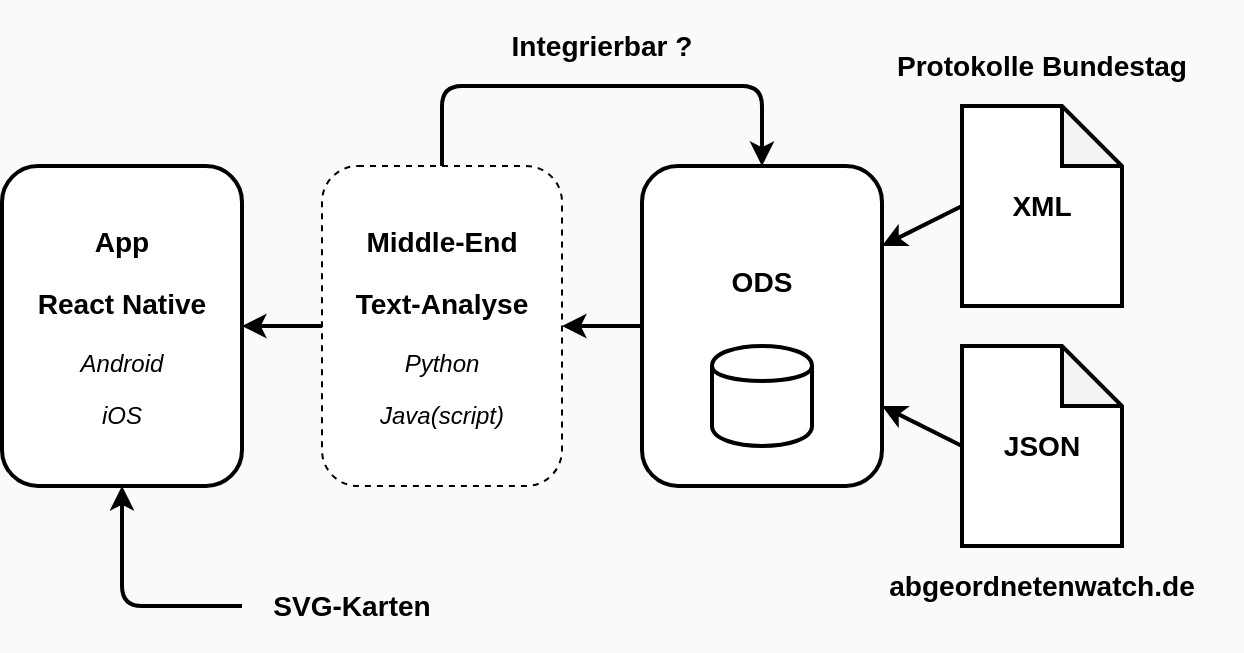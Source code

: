 <mxfile version="12.1.3" type="device" pages="1"><diagram id="GnQcD-hI7UwmYmUNaSj6" name="Page-1"><mxGraphModel dx="1338" dy="850" grid="1" gridSize="10" guides="1" tooltips="1" connect="1" arrows="1" fold="1" page="1" pageScale="1" pageWidth="850" pageHeight="1100" background="#FAFAFA" math="0" shadow="0"><root><mxCell id="0"/><mxCell id="1" parent="0"/><mxCell id="nU3K-GeSU8mfRt-N0vNa-1" value="&lt;div&gt;&lt;br&gt;&lt;/div&gt;&lt;div&gt;&lt;br&gt;&lt;/div&gt;&lt;h3&gt;ODS&lt;/h3&gt;" style="rounded=1;whiteSpace=wrap;html=1;strokeWidth=2;verticalAlign=top;labelBackgroundColor=none;labelBorderColor=none;" vertex="1" parent="1"><mxGeometry x="360" y="100" width="120" height="160" as="geometry"/></mxCell><mxCell id="nU3K-GeSU8mfRt-N0vNa-3" value="&lt;h3&gt;&lt;font face=&quot;Helvetica&quot;&gt;XML&lt;/font&gt;&lt;/h3&gt;" style="shape=note;whiteSpace=wrap;html=1;backgroundOutline=1;darkOpacity=0.05;strokeWidth=2;labelBackgroundColor=none;labelBorderColor=none;" vertex="1" parent="1"><mxGeometry x="520" y="70" width="80" height="100" as="geometry"/></mxCell><mxCell id="nU3K-GeSU8mfRt-N0vNa-4" value="&lt;h3&gt;JSON&lt;/h3&gt;" style="shape=note;whiteSpace=wrap;html=1;backgroundOutline=1;darkOpacity=0.05;strokeWidth=2;labelBackgroundColor=none;labelBorderColor=none;" vertex="1" parent="1"><mxGeometry x="520" y="190" width="80" height="100" as="geometry"/></mxCell><mxCell id="nU3K-GeSU8mfRt-N0vNa-6" value="&lt;h3 align=&quot;center&quot;&gt;Protokolle Bundestag&lt;/h3&gt;" style="text;html=1;strokeColor=none;fillColor=none;align=center;verticalAlign=middle;whiteSpace=wrap;rounded=0;labelBackgroundColor=none;labelBorderColor=none;" vertex="1" parent="1"><mxGeometry x="460" y="30" width="200" height="40" as="geometry"/></mxCell><mxCell id="nU3K-GeSU8mfRt-N0vNa-7" value="&lt;h3 align=&quot;center&quot;&gt;abgeordnetenwatch.de&lt;/h3&gt;" style="text;html=1;strokeColor=none;fillColor=none;align=center;verticalAlign=middle;whiteSpace=wrap;rounded=0;labelBackgroundColor=none;labelBorderColor=none;" vertex="1" parent="1"><mxGeometry x="460" y="290" width="200" height="40" as="geometry"/></mxCell><mxCell id="nU3K-GeSU8mfRt-N0vNa-8" value="&lt;div&gt;&lt;h3&gt;&lt;font face=&quot;Helvetica&quot;&gt;Middle-End&lt;/font&gt;&lt;/h3&gt;&lt;/div&gt;&lt;div&gt;&lt;h3&gt;&lt;font face=&quot;Helvetica&quot;&gt;Text-Analyse&lt;/font&gt;&lt;/h3&gt;&lt;/div&gt;&lt;div&gt;&lt;p&gt;&lt;i&gt;Python&lt;/i&gt;&lt;/p&gt;&lt;p&gt;&lt;i&gt;Java(script)&lt;/i&gt;&lt;/p&gt;&lt;/div&gt;" style="rounded=1;whiteSpace=wrap;html=1;dashed=1;labelBackgroundColor=none;labelBorderColor=none;" vertex="1" parent="1"><mxGeometry x="200" y="100" width="120" height="160" as="geometry"/></mxCell><mxCell id="nU3K-GeSU8mfRt-N0vNa-9" value="&lt;div&gt;&lt;h3&gt;&lt;font face=&quot;Helvetica&quot;&gt;App&lt;/font&gt;&lt;/h3&gt;&lt;/div&gt;&lt;div&gt;&lt;h3&gt;&lt;font face=&quot;Helvetica&quot;&gt;React Native &lt;/font&gt;&lt;/h3&gt;&lt;/div&gt;&lt;div&gt;&lt;p&gt;&lt;i&gt;Android&lt;/i&gt;&lt;/p&gt;&lt;p&gt;&lt;i&gt;iOS&lt;/i&gt;&lt;/p&gt;&lt;/div&gt;" style="rounded=1;whiteSpace=wrap;html=1;strokeWidth=2;labelBackgroundColor=none;labelBorderColor=none;" vertex="1" parent="1"><mxGeometry x="40" y="100" width="120" height="160" as="geometry"/></mxCell><mxCell id="nU3K-GeSU8mfRt-N0vNa-10" value="" style="endArrow=classic;html=1;entryX=1;entryY=0.5;entryDx=0;entryDy=0;exitX=0;exitY=0.5;exitDx=0;exitDy=0;strokeWidth=2;labelBackgroundColor=none;labelBorderColor=none;" edge="1" parent="1" source="nU3K-GeSU8mfRt-N0vNa-8" target="nU3K-GeSU8mfRt-N0vNa-9"><mxGeometry width="50" height="50" relative="1" as="geometry"><mxPoint x="40" y="360" as="sourcePoint"/><mxPoint x="90" y="310" as="targetPoint"/></mxGeometry></mxCell><mxCell id="nU3K-GeSU8mfRt-N0vNa-11" value="" style="endArrow=classic;html=1;entryX=1;entryY=0.5;entryDx=0;entryDy=0;exitX=0;exitY=0.5;exitDx=0;exitDy=0;strokeWidth=2;labelBackgroundColor=none;labelBorderColor=none;" edge="1" parent="1" source="nU3K-GeSU8mfRt-N0vNa-1" target="nU3K-GeSU8mfRt-N0vNa-8"><mxGeometry width="50" height="50" relative="1" as="geometry"><mxPoint x="390" y="289.5" as="sourcePoint"/><mxPoint x="310" y="289.5" as="targetPoint"/></mxGeometry></mxCell><mxCell id="nU3K-GeSU8mfRt-N0vNa-12" value="" style="endArrow=classic;html=1;strokeWidth=2;entryX=1;entryY=0.25;entryDx=0;entryDy=0;exitX=0;exitY=0.5;exitDx=0;exitDy=0;exitPerimeter=0;labelBackgroundColor=none;labelBorderColor=none;" edge="1" parent="1" source="nU3K-GeSU8mfRt-N0vNa-3" target="nU3K-GeSU8mfRt-N0vNa-1"><mxGeometry width="50" height="50" relative="1" as="geometry"><mxPoint x="40" y="360" as="sourcePoint"/><mxPoint x="90" y="310" as="targetPoint"/></mxGeometry></mxCell><mxCell id="nU3K-GeSU8mfRt-N0vNa-13" value="" style="endArrow=classic;html=1;strokeWidth=2;entryX=1;entryY=0.75;entryDx=0;entryDy=0;exitX=0;exitY=0.5;exitDx=0;exitDy=0;exitPerimeter=0;labelBackgroundColor=none;labelBorderColor=none;" edge="1" parent="1" source="nU3K-GeSU8mfRt-N0vNa-4" target="nU3K-GeSU8mfRt-N0vNa-1"><mxGeometry width="50" height="50" relative="1" as="geometry"><mxPoint x="530" y="130" as="sourcePoint"/><mxPoint x="490" y="150" as="targetPoint"/></mxGeometry></mxCell><mxCell id="nU3K-GeSU8mfRt-N0vNa-14" value="" style="shape=cylinder;whiteSpace=wrap;html=1;boundedLbl=1;backgroundOutline=1;strokeWidth=2;labelBackgroundColor=none;labelBorderColor=none;" vertex="1" parent="1"><mxGeometry x="395" y="190" width="50" height="50" as="geometry"/></mxCell><mxCell id="nU3K-GeSU8mfRt-N0vNa-17" value="" style="endArrow=classic;html=1;labelBackgroundColor=#FAFAFA;strokeWidth=2;entryX=0.5;entryY=0;entryDx=0;entryDy=0;exitX=0.5;exitY=0;exitDx=0;exitDy=0;" edge="1" parent="1" source="nU3K-GeSU8mfRt-N0vNa-8" target="nU3K-GeSU8mfRt-N0vNa-1"><mxGeometry width="50" height="50" relative="1" as="geometry"><mxPoint x="420" y="60" as="sourcePoint"/><mxPoint x="90" y="350" as="targetPoint"/><Array as="points"><mxPoint x="260" y="60"/><mxPoint x="420" y="60"/></Array></mxGeometry></mxCell><mxCell id="nU3K-GeSU8mfRt-N0vNa-18" value="&lt;h3&gt;Integrierbar ?&lt;br&gt;&lt;/h3&gt;" style="text;html=1;strokeColor=none;fillColor=none;align=center;verticalAlign=middle;whiteSpace=wrap;rounded=0;dashed=1;labelBackgroundColor=none;" vertex="1" parent="1"><mxGeometry x="260" y="20" width="160" height="40" as="geometry"/></mxCell><mxCell id="nU3K-GeSU8mfRt-N0vNa-22" value="" style="endArrow=classic;html=1;labelBackgroundColor=#FAFAFA;strokeWidth=2;entryX=0.5;entryY=1;entryDx=0;entryDy=0;" edge="1" parent="1" target="nU3K-GeSU8mfRt-N0vNa-9"><mxGeometry width="50" height="50" relative="1" as="geometry"><mxPoint x="160" y="320" as="sourcePoint"/><mxPoint x="90" y="350" as="targetPoint"/><Array as="points"><mxPoint x="100" y="320"/></Array></mxGeometry></mxCell><mxCell id="nU3K-GeSU8mfRt-N0vNa-23" value="&lt;h3&gt;SVG-Karten&lt;/h3&gt;" style="text;html=1;strokeColor=none;fillColor=none;align=center;verticalAlign=middle;whiteSpace=wrap;rounded=0;labelBackgroundColor=none;labelBorderColor=none;" vertex="1" parent="1"><mxGeometry x="160" y="300" width="110" height="40" as="geometry"/></mxCell></root></mxGraphModel></diagram></mxfile>